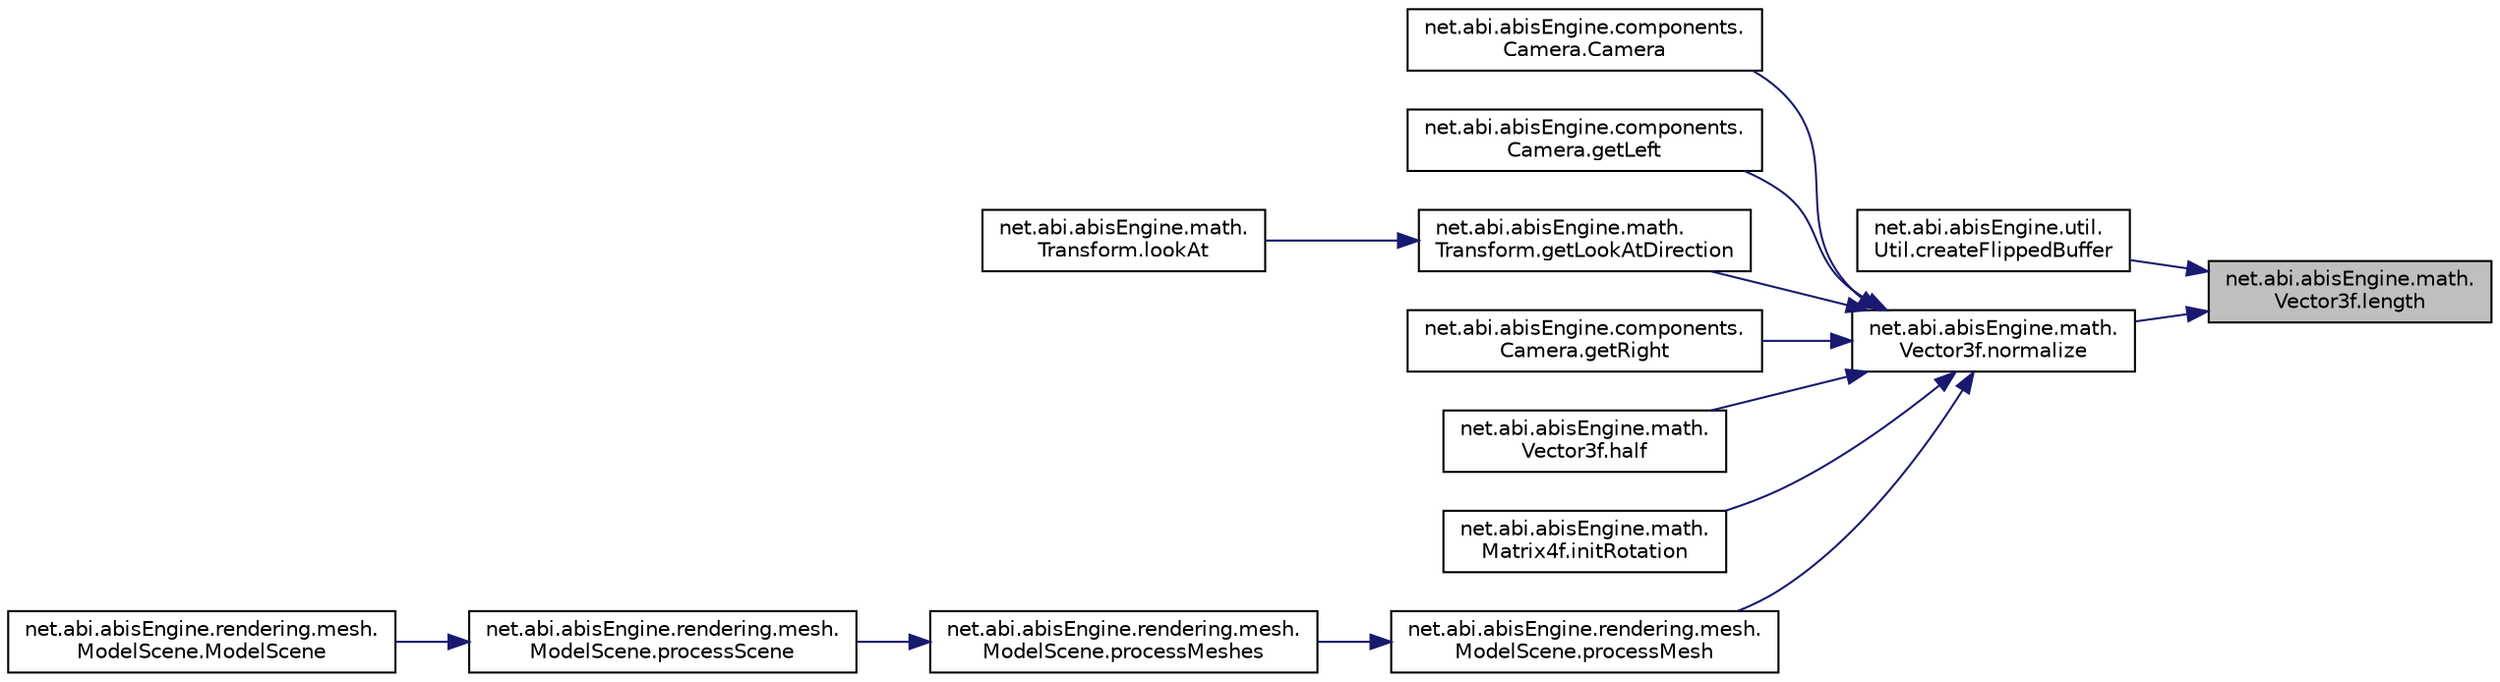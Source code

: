 digraph "net.abi.abisEngine.math.Vector3f.length"
{
 // LATEX_PDF_SIZE
  edge [fontname="Helvetica",fontsize="10",labelfontname="Helvetica",labelfontsize="10"];
  node [fontname="Helvetica",fontsize="10",shape=record];
  rankdir="RL";
  Node1 [label="net.abi.abisEngine.math.\lVector3f.length",height=0.2,width=0.4,color="black", fillcolor="grey75", style="filled", fontcolor="black",tooltip=" "];
  Node1 -> Node2 [dir="back",color="midnightblue",fontsize="10",style="solid",fontname="Helvetica"];
  Node2 [label="net.abi.abisEngine.util.\lUtil.createFlippedBuffer",height=0.2,width=0.4,color="black", fillcolor="white", style="filled",URL="$d5/d9d/classnet_1_1abi_1_1abis_engine_1_1util_1_1_util.html#a7ad6fd596d88dd065b2b541cdf0a4a33",tooltip=" "];
  Node1 -> Node3 [dir="back",color="midnightblue",fontsize="10",style="solid",fontname="Helvetica"];
  Node3 [label="net.abi.abisEngine.math.\lVector3f.normalize",height=0.2,width=0.4,color="black", fillcolor="white", style="filled",URL="$d3/de5/classnet_1_1abi_1_1abis_engine_1_1math_1_1_vector3f.html#a3961fe2a1c89037d8801d0270dcbe79f",tooltip=" "];
  Node3 -> Node4 [dir="back",color="midnightblue",fontsize="10",style="solid",fontname="Helvetica"];
  Node4 [label="net.abi.abisEngine.components.\lCamera.Camera",height=0.2,width=0.4,color="black", fillcolor="white", style="filled",URL="$de/d64/classnet_1_1abi_1_1abis_engine_1_1components_1_1_camera.html#a86474f419487cd1baa895314e63bfa00",tooltip=" "];
  Node3 -> Node5 [dir="back",color="midnightblue",fontsize="10",style="solid",fontname="Helvetica"];
  Node5 [label="net.abi.abisEngine.components.\lCamera.getLeft",height=0.2,width=0.4,color="black", fillcolor="white", style="filled",URL="$de/d64/classnet_1_1abi_1_1abis_engine_1_1components_1_1_camera.html#ab130119b1e6b2110ddfb816dbb8b666c",tooltip=" "];
  Node3 -> Node6 [dir="back",color="midnightblue",fontsize="10",style="solid",fontname="Helvetica"];
  Node6 [label="net.abi.abisEngine.math.\lTransform.getLookAtDirection",height=0.2,width=0.4,color="black", fillcolor="white", style="filled",URL="$db/d33/classnet_1_1abi_1_1abis_engine_1_1math_1_1_transform.html#a27a2acc00a914ddb05c1e73702ca9fe7",tooltip=" "];
  Node6 -> Node7 [dir="back",color="midnightblue",fontsize="10",style="solid",fontname="Helvetica"];
  Node7 [label="net.abi.abisEngine.math.\lTransform.lookAt",height=0.2,width=0.4,color="black", fillcolor="white", style="filled",URL="$db/d33/classnet_1_1abi_1_1abis_engine_1_1math_1_1_transform.html#a2f294c309117afb998740670e8ec9cba",tooltip=" "];
  Node3 -> Node8 [dir="back",color="midnightblue",fontsize="10",style="solid",fontname="Helvetica"];
  Node8 [label="net.abi.abisEngine.components.\lCamera.getRight",height=0.2,width=0.4,color="black", fillcolor="white", style="filled",URL="$de/d64/classnet_1_1abi_1_1abis_engine_1_1components_1_1_camera.html#a38d12310808839fa686e6785e25b2eaa",tooltip=" "];
  Node3 -> Node9 [dir="back",color="midnightblue",fontsize="10",style="solid",fontname="Helvetica"];
  Node9 [label="net.abi.abisEngine.math.\lVector3f.half",height=0.2,width=0.4,color="black", fillcolor="white", style="filled",URL="$d3/de5/classnet_1_1abi_1_1abis_engine_1_1math_1_1_vector3f.html#ae6e44215279a4c4149ebb4f913da5615",tooltip=" "];
  Node3 -> Node10 [dir="back",color="midnightblue",fontsize="10",style="solid",fontname="Helvetica"];
  Node10 [label="net.abi.abisEngine.math.\lMatrix4f.initRotation",height=0.2,width=0.4,color="black", fillcolor="white", style="filled",URL="$d1/d7f/classnet_1_1abi_1_1abis_engine_1_1math_1_1_matrix4f.html#a14bb7856f2d75d9d3391c21c508f55c4",tooltip=" "];
  Node3 -> Node11 [dir="back",color="midnightblue",fontsize="10",style="solid",fontname="Helvetica"];
  Node11 [label="net.abi.abisEngine.rendering.mesh.\lModelScene.processMesh",height=0.2,width=0.4,color="black", fillcolor="white", style="filled",URL="$de/d24/classnet_1_1abi_1_1abis_engine_1_1rendering_1_1mesh_1_1_model_scene.html#ad9d9cf0d38a01a6eb9c04ec75b20e6a7",tooltip=" "];
  Node11 -> Node12 [dir="back",color="midnightblue",fontsize="10",style="solid",fontname="Helvetica"];
  Node12 [label="net.abi.abisEngine.rendering.mesh.\lModelScene.processMeshes",height=0.2,width=0.4,color="black", fillcolor="white", style="filled",URL="$de/d24/classnet_1_1abi_1_1abis_engine_1_1rendering_1_1mesh_1_1_model_scene.html#a0503a58d73983b8ab7722a0a4ce6880e",tooltip=" "];
  Node12 -> Node13 [dir="back",color="midnightblue",fontsize="10",style="solid",fontname="Helvetica"];
  Node13 [label="net.abi.abisEngine.rendering.mesh.\lModelScene.processScene",height=0.2,width=0.4,color="black", fillcolor="white", style="filled",URL="$de/d24/classnet_1_1abi_1_1abis_engine_1_1rendering_1_1mesh_1_1_model_scene.html#a74a110421dd977bd103b66699acb52b7",tooltip=" "];
  Node13 -> Node14 [dir="back",color="midnightblue",fontsize="10",style="solid",fontname="Helvetica"];
  Node14 [label="net.abi.abisEngine.rendering.mesh.\lModelScene.ModelScene",height=0.2,width=0.4,color="black", fillcolor="white", style="filled",URL="$de/d24/classnet_1_1abi_1_1abis_engine_1_1rendering_1_1mesh_1_1_model_scene.html#afbdc88cd31ca36e26bc376e8ec98a474",tooltip=" "];
}

